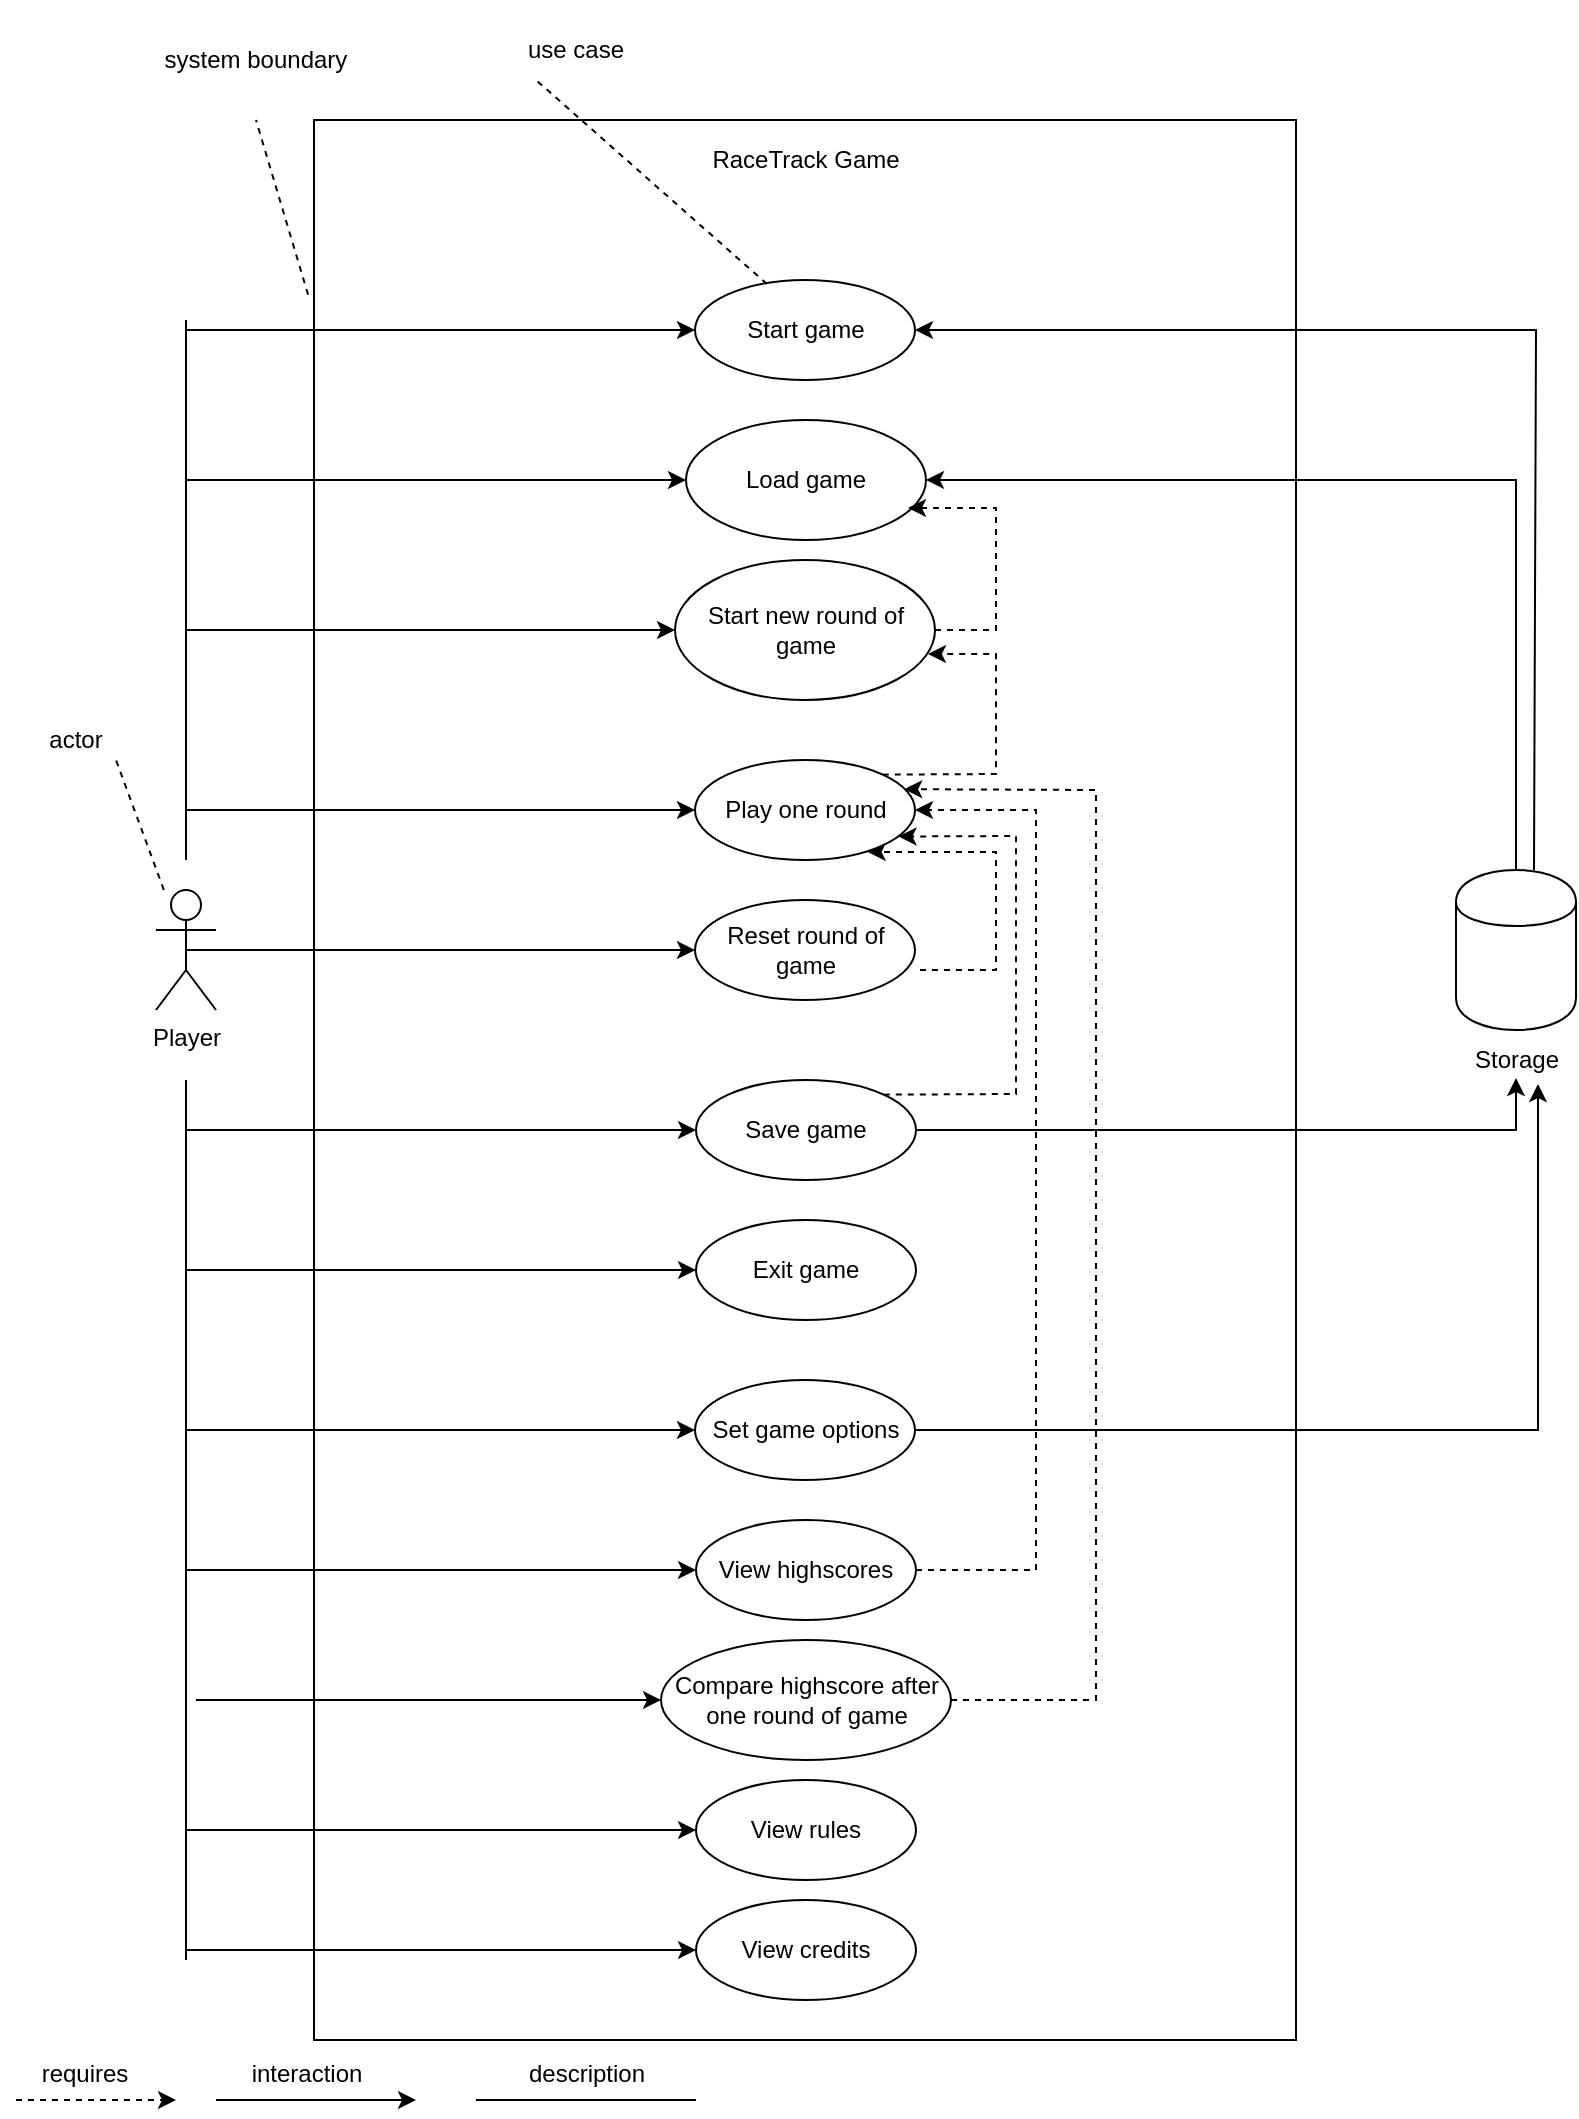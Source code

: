 <mxfile version="12.6.5" type="device"><diagram id="Kd3ltxgMWU7qiuK2d2xl" name="Page-1"><mxGraphModel dx="922" dy="717" grid="1" gridSize="10" guides="1" tooltips="1" connect="1" arrows="1" fold="1" page="1" pageScale="1" pageWidth="850" pageHeight="1100" math="0" shadow="0"><root><mxCell id="0"/><mxCell id="1" parent="0"/><mxCell id="-NIa0RCVg8bkMt-aD6hX-1" value="&lt;div&gt;Player&lt;/div&gt;&lt;div&gt;&lt;br&gt;&lt;/div&gt;" style="shape=umlActor;verticalLabelPosition=bottom;labelBackgroundColor=#ffffff;verticalAlign=top;html=1;outlineConnect=0;" parent="1" vertex="1"><mxGeometry x="90" y="475" width="30" height="60" as="geometry"/></mxCell><mxCell id="-NIa0RCVg8bkMt-aD6hX-2" value="" style="rounded=0;whiteSpace=wrap;html=1;" parent="1" vertex="1"><mxGeometry x="169" y="90" width="491" height="960" as="geometry"/></mxCell><mxCell id="-NIa0RCVg8bkMt-aD6hX-7" value="RaceTrack Game" style="text;html=1;strokeColor=none;fillColor=none;align=center;verticalAlign=middle;whiteSpace=wrap;rounded=0;" parent="1" vertex="1"><mxGeometry x="170" y="90" width="490" height="40" as="geometry"/></mxCell><mxCell id="-NIa0RCVg8bkMt-aD6hX-8" value="&lt;span style=&quot;white-space: normal&quot;&gt;Start game&lt;/span&gt;" style="ellipse;whiteSpace=wrap;html=1;" parent="1" vertex="1"><mxGeometry x="359.5" y="170" width="110" height="50" as="geometry"/></mxCell><mxCell id="-NIa0RCVg8bkMt-aD6hX-9" value="&lt;span style=&quot;white-space: normal&quot;&gt;Start new round of game&lt;/span&gt;" style="ellipse;whiteSpace=wrap;html=1;" parent="1" vertex="1"><mxGeometry x="349.5" y="310" width="130" height="70" as="geometry"/></mxCell><mxCell id="-NIa0RCVg8bkMt-aD6hX-10" value="&lt;span style=&quot;white-space: normal&quot;&gt;Load game&lt;/span&gt;" style="ellipse;whiteSpace=wrap;html=1;" parent="1" vertex="1"><mxGeometry x="355" y="240" width="120" height="60" as="geometry"/></mxCell><mxCell id="-NIa0RCVg8bkMt-aD6hX-14" value="" style="endArrow=classic;html=1;" parent="1" target="-NIa0RCVg8bkMt-aD6hX-8" edge="1"><mxGeometry width="50" height="50" relative="1" as="geometry"><mxPoint x="105" y="195" as="sourcePoint"/><mxPoint x="330" y="230" as="targetPoint"/><Array as="points"/></mxGeometry></mxCell><mxCell id="-NIa0RCVg8bkMt-aD6hX-15" value="" style="endArrow=classic;html=1;" parent="1" target="-NIa0RCVg8bkMt-aD6hX-10" edge="1"><mxGeometry width="50" height="50" relative="1" as="geometry"><mxPoint x="105" y="270" as="sourcePoint"/><mxPoint x="180" y="180" as="targetPoint"/></mxGeometry></mxCell><mxCell id="-NIa0RCVg8bkMt-aD6hX-16" value="" style="endArrow=classic;html=1;" parent="1" target="-NIa0RCVg8bkMt-aD6hX-9" edge="1"><mxGeometry width="50" height="50" relative="1" as="geometry"><mxPoint x="105" y="345" as="sourcePoint"/><mxPoint x="180" y="190" as="targetPoint"/></mxGeometry></mxCell><mxCell id="-NIa0RCVg8bkMt-aD6hX-17" value="&lt;div&gt;actor&lt;/div&gt;" style="text;html=1;strokeColor=none;fillColor=none;align=center;verticalAlign=middle;whiteSpace=wrap;rounded=0;" parent="1" vertex="1"><mxGeometry x="30" y="390" width="40" height="20" as="geometry"/></mxCell><mxCell id="-NIa0RCVg8bkMt-aD6hX-18" value="use case" style="text;html=1;strokeColor=none;fillColor=none;align=center;verticalAlign=middle;whiteSpace=wrap;rounded=0;" parent="1" vertex="1"><mxGeometry x="260" y="40" width="80" height="30" as="geometry"/></mxCell><mxCell id="-NIa0RCVg8bkMt-aD6hX-19" value="system boundary" style="text;html=1;strokeColor=none;fillColor=none;align=center;verticalAlign=middle;whiteSpace=wrap;rounded=0;" parent="1" vertex="1"><mxGeometry x="90" y="30" width="100" height="60" as="geometry"/></mxCell><mxCell id="-NIa0RCVg8bkMt-aD6hX-20" value="" style="endArrow=none;dashed=1;html=1;exitX=-0.006;exitY=0.091;exitDx=0;exitDy=0;exitPerimeter=0;" parent="1" source="-NIa0RCVg8bkMt-aD6hX-2" edge="1"><mxGeometry width="50" height="50" relative="1" as="geometry"><mxPoint x="90" y="140" as="sourcePoint"/><mxPoint x="140" y="90" as="targetPoint"/></mxGeometry></mxCell><mxCell id="-NIa0RCVg8bkMt-aD6hX-21" value="" style="endArrow=none;dashed=1;html=1;entryX=1;entryY=1;entryDx=0;entryDy=0;" parent="1" edge="1" target="-NIa0RCVg8bkMt-aD6hX-17" source="-NIa0RCVg8bkMt-aD6hX-1"><mxGeometry width="50" height="50" relative="1" as="geometry"><mxPoint x="80" y="220" as="sourcePoint"/><mxPoint x="60" y="195" as="targetPoint"/></mxGeometry></mxCell><mxCell id="-NIa0RCVg8bkMt-aD6hX-22" value="" style="endArrow=none;dashed=1;html=1;exitX=0.327;exitY=0.04;exitDx=0;exitDy=0;exitPerimeter=0;entryX=0.25;entryY=1;entryDx=0;entryDy=0;" parent="1" source="-NIa0RCVg8bkMt-aD6hX-8" edge="1" target="-NIa0RCVg8bkMt-aD6hX-18"><mxGeometry width="50" height="50" relative="1" as="geometry"><mxPoint x="430" y="410" as="sourcePoint"/><mxPoint x="480" y="360" as="targetPoint"/></mxGeometry></mxCell><mxCell id="bd_Maem6HJbgDF6pYySP-4" value="&lt;span style=&quot;white-space: normal&quot;&gt;Play one round&lt;/span&gt;" style="ellipse;whiteSpace=wrap;html=1;" vertex="1" parent="1"><mxGeometry x="359.5" y="410" width="110" height="50" as="geometry"/></mxCell><mxCell id="bd_Maem6HJbgDF6pYySP-5" value="" style="endArrow=classic;html=1;" edge="1" target="bd_Maem6HJbgDF6pYySP-4" parent="1"><mxGeometry width="50" height="50" relative="1" as="geometry"><mxPoint x="105" y="435" as="sourcePoint"/><mxPoint x="330" y="450" as="targetPoint"/><Array as="points"/></mxGeometry></mxCell><mxCell id="bd_Maem6HJbgDF6pYySP-6" value="&lt;span style=&quot;white-space: normal&quot;&gt;Reset round of game&lt;/span&gt;" style="ellipse;whiteSpace=wrap;html=1;" vertex="1" parent="1"><mxGeometry x="359.5" y="480" width="110" height="50" as="geometry"/></mxCell><mxCell id="bd_Maem6HJbgDF6pYySP-7" value="" style="endArrow=classic;html=1;exitX=0.5;exitY=0.5;exitDx=0;exitDy=0;exitPerimeter=0;" edge="1" target="bd_Maem6HJbgDF6pYySP-6" parent="1" source="-NIa0RCVg8bkMt-aD6hX-1"><mxGeometry width="50" height="50" relative="1" as="geometry"><mxPoint x="130" y="520" as="sourcePoint"/><mxPoint x="330" y="530" as="targetPoint"/><Array as="points"/></mxGeometry></mxCell><mxCell id="bd_Maem6HJbgDF6pYySP-10" value="&lt;span style=&quot;white-space: normal&quot;&gt;Save game&lt;/span&gt;" style="ellipse;whiteSpace=wrap;html=1;" vertex="1" parent="1"><mxGeometry x="360" y="570" width="110" height="50" as="geometry"/></mxCell><mxCell id="bd_Maem6HJbgDF6pYySP-11" value="" style="endArrow=classic;html=1;" edge="1" target="bd_Maem6HJbgDF6pYySP-10" parent="1"><mxGeometry width="50" height="50" relative="1" as="geometry"><mxPoint x="105" y="595" as="sourcePoint"/><mxPoint x="340" y="610" as="targetPoint"/><Array as="points"/></mxGeometry></mxCell><mxCell id="bd_Maem6HJbgDF6pYySP-12" value="&lt;span style=&quot;white-space: normal&quot;&gt;Set game options&lt;/span&gt;" style="ellipse;whiteSpace=wrap;html=1;" vertex="1" parent="1"><mxGeometry x="359.5" y="720" width="110" height="50" as="geometry"/></mxCell><mxCell id="bd_Maem6HJbgDF6pYySP-13" value="" style="endArrow=classic;html=1;" edge="1" target="bd_Maem6HJbgDF6pYySP-12" parent="1"><mxGeometry width="50" height="50" relative="1" as="geometry"><mxPoint x="105" y="745" as="sourcePoint"/><mxPoint x="350" y="710" as="targetPoint"/><Array as="points"/></mxGeometry></mxCell><mxCell id="bd_Maem6HJbgDF6pYySP-14" value="&lt;span style=&quot;white-space: normal&quot;&gt;Exit game&lt;/span&gt;" style="ellipse;whiteSpace=wrap;html=1;" vertex="1" parent="1"><mxGeometry x="360" y="640" width="110" height="50" as="geometry"/></mxCell><mxCell id="bd_Maem6HJbgDF6pYySP-15" value="" style="endArrow=classic;html=1;" edge="1" target="bd_Maem6HJbgDF6pYySP-14" parent="1"><mxGeometry width="50" height="50" relative="1" as="geometry"><mxPoint x="105" y="665" as="sourcePoint"/><mxPoint x="350" y="780" as="targetPoint"/><Array as="points"/></mxGeometry></mxCell><mxCell id="bd_Maem6HJbgDF6pYySP-16" value="&lt;span style=&quot;white-space: normal&quot;&gt;Compare highscore after one round of game&lt;/span&gt;" style="ellipse;whiteSpace=wrap;html=1;" vertex="1" parent="1"><mxGeometry x="342.5" y="850" width="145" height="60" as="geometry"/></mxCell><mxCell id="bd_Maem6HJbgDF6pYySP-17" value="" style="endArrow=classic;html=1;" edge="1" target="bd_Maem6HJbgDF6pYySP-16" parent="1"><mxGeometry width="50" height="50" relative="1" as="geometry"><mxPoint x="110" y="880" as="sourcePoint"/><mxPoint x="350" y="870" as="targetPoint"/><Array as="points"/></mxGeometry></mxCell><mxCell id="bd_Maem6HJbgDF6pYySP-18" value="&lt;span style=&quot;white-space: normal&quot;&gt;View highscores&lt;/span&gt;" style="ellipse;whiteSpace=wrap;html=1;" vertex="1" parent="1"><mxGeometry x="360" y="790" width="110" height="50" as="geometry"/></mxCell><mxCell id="bd_Maem6HJbgDF6pYySP-19" value="" style="endArrow=classic;html=1;strokeColor=#000000;jumpStyle=none;" edge="1" target="bd_Maem6HJbgDF6pYySP-18" parent="1"><mxGeometry width="50" height="50" relative="1" as="geometry"><mxPoint x="105" y="815" as="sourcePoint"/><mxPoint x="540" y="940" as="targetPoint"/><Array as="points"/></mxGeometry></mxCell><mxCell id="bd_Maem6HJbgDF6pYySP-20" value="&lt;span style=&quot;white-space: normal&quot;&gt;View credits&lt;/span&gt;" style="ellipse;whiteSpace=wrap;html=1;" vertex="1" parent="1"><mxGeometry x="360" y="980" width="110" height="50" as="geometry"/></mxCell><mxCell id="bd_Maem6HJbgDF6pYySP-21" value="" style="endArrow=classic;html=1;" edge="1" target="bd_Maem6HJbgDF6pYySP-20" parent="1"><mxGeometry width="50" height="50" relative="1" as="geometry"><mxPoint x="105" y="1005" as="sourcePoint"/><mxPoint x="400" y="1010" as="targetPoint"/><Array as="points"/></mxGeometry></mxCell><mxCell id="bd_Maem6HJbgDF6pYySP-26" value="&lt;span style=&quot;white-space: normal&quot;&gt;View rules&lt;/span&gt;" style="ellipse;whiteSpace=wrap;html=1;" vertex="1" parent="1"><mxGeometry x="360" y="920" width="110" height="50" as="geometry"/></mxCell><mxCell id="bd_Maem6HJbgDF6pYySP-27" value="" style="endArrow=classic;html=1;" edge="1" target="bd_Maem6HJbgDF6pYySP-26" parent="1"><mxGeometry width="50" height="50" relative="1" as="geometry"><mxPoint x="105" y="945" as="sourcePoint"/><mxPoint x="690" y="1150" as="targetPoint"/><Array as="points"/></mxGeometry></mxCell><mxCell id="bd_Maem6HJbgDF6pYySP-38" value="" style="endArrow=none;html=1;strokeColor=#000000;" edge="1" parent="1"><mxGeometry width="50" height="50" relative="1" as="geometry"><mxPoint x="105" y="190" as="sourcePoint"/><mxPoint x="105" y="460" as="targetPoint"/></mxGeometry></mxCell><mxCell id="bd_Maem6HJbgDF6pYySP-43" value="" style="endArrow=none;html=1;strokeColor=#000000;" edge="1" parent="1"><mxGeometry width="50" height="50" relative="1" as="geometry"><mxPoint x="105" y="570" as="sourcePoint"/><mxPoint x="105" y="1010" as="targetPoint"/></mxGeometry></mxCell><mxCell id="bd_Maem6HJbgDF6pYySP-44" value="" style="shape=cylinder;whiteSpace=wrap;html=1;boundedLbl=1;backgroundOutline=1;" vertex="1" parent="1"><mxGeometry x="740" y="465" width="60" height="80" as="geometry"/></mxCell><mxCell id="bd_Maem6HJbgDF6pYySP-45" value="Storage" style="text;html=1;align=center;verticalAlign=middle;resizable=0;points=[];autosize=1;" vertex="1" parent="1"><mxGeometry x="740" y="550" width="60" height="20" as="geometry"/></mxCell><mxCell id="bd_Maem6HJbgDF6pYySP-52" value="" style="endArrow=classic;html=1;strokeColor=#000000;rounded=0;entryX=0.925;entryY=0.733;entryDx=0;entryDy=0;entryPerimeter=0;exitX=1;exitY=0.5;exitDx=0;exitDy=0;dashed=1;" edge="1" parent="1" source="-NIa0RCVg8bkMt-aD6hX-9" target="-NIa0RCVg8bkMt-aD6hX-10"><mxGeometry width="50" height="50" relative="1" as="geometry"><mxPoint x="30" y="1120" as="sourcePoint"/><mxPoint x="80" y="1070" as="targetPoint"/><Array as="points"><mxPoint x="510" y="345"/><mxPoint x="510" y="284"/></Array></mxGeometry></mxCell><mxCell id="bd_Maem6HJbgDF6pYySP-53" value="" style="endArrow=classic;html=1;strokeColor=#000000;rounded=0;entryX=0.973;entryY=0.671;entryDx=0;entryDy=0;entryPerimeter=0;exitX=1;exitY=0;exitDx=0;exitDy=0;dashed=1;" edge="1" parent="1" source="bd_Maem6HJbgDF6pYySP-4" target="-NIa0RCVg8bkMt-aD6hX-9"><mxGeometry width="50" height="50" relative="1" as="geometry"><mxPoint x="470" y="433" as="sourcePoint"/><mxPoint x="475" y="367.5" as="targetPoint"/><Array as="points"><mxPoint x="510" y="417"/><mxPoint x="510" y="357"/></Array></mxGeometry></mxCell><mxCell id="bd_Maem6HJbgDF6pYySP-54" value="" style="endArrow=classic;html=1;strokeColor=#000000;rounded=0;exitX=0.975;exitY=0.333;exitDx=0;exitDy=0;exitPerimeter=0;entryX=0.785;entryY=0.921;entryDx=0;entryDy=0;entryPerimeter=0;dashed=1;" edge="1" parent="1" target="bd_Maem6HJbgDF6pYySP-4"><mxGeometry width="50" height="50" relative="1" as="geometry"><mxPoint x="472" y="514.98" as="sourcePoint"/><mxPoint x="460" y="450" as="targetPoint"/><Array as="points"><mxPoint x="510" y="515"/><mxPoint x="510" y="456"/></Array></mxGeometry></mxCell><mxCell id="bd_Maem6HJbgDF6pYySP-58" value="" style="endArrow=classic;html=1;strokeColor=#000000;rounded=0;exitX=1;exitY=0;exitDx=0;exitDy=0;entryX=0.925;entryY=0.765;entryDx=0;entryDy=0;entryPerimeter=0;dashed=1;" edge="1" parent="1" source="bd_Maem6HJbgDF6pYySP-10" target="bd_Maem6HJbgDF6pYySP-4"><mxGeometry width="50" height="50" relative="1" as="geometry"><mxPoint x="690" y="700" as="sourcePoint"/><mxPoint x="740" y="650" as="targetPoint"/><Array as="points"><mxPoint x="520" y="577"/><mxPoint x="520" y="448"/></Array></mxGeometry></mxCell><mxCell id="bd_Maem6HJbgDF6pYySP-59" value="" style="endArrow=classic;html=1;strokeColor=#000000;rounded=0;exitX=1;exitY=0.5;exitDx=0;exitDy=0;entryX=1;entryY=0.5;entryDx=0;entryDy=0;dashed=1;" edge="1" parent="1" source="bd_Maem6HJbgDF6pYySP-18" target="bd_Maem6HJbgDF6pYySP-4"><mxGeometry width="50" height="50" relative="1" as="geometry"><mxPoint x="30" y="1120" as="sourcePoint"/><mxPoint x="80" y="1070" as="targetPoint"/><Array as="points"><mxPoint x="530" y="815"/><mxPoint x="530" y="435"/></Array></mxGeometry></mxCell><mxCell id="bd_Maem6HJbgDF6pYySP-60" value="" style="endArrow=classic;html=1;strokeColor=#000000;rounded=0;exitX=1;exitY=0.5;exitDx=0;exitDy=0;entryX=0.951;entryY=0.292;entryDx=0;entryDy=0;entryPerimeter=0;dashed=1;" edge="1" parent="1" source="bd_Maem6HJbgDF6pYySP-16" target="bd_Maem6HJbgDF6pYySP-4"><mxGeometry width="50" height="50" relative="1" as="geometry"><mxPoint x="30" y="1120" as="sourcePoint"/><mxPoint x="80" y="1070" as="targetPoint"/><Array as="points"><mxPoint x="560" y="880"/><mxPoint x="560" y="425"/></Array></mxGeometry></mxCell><mxCell id="bd_Maem6HJbgDF6pYySP-62" value="" style="endArrow=classic;html=1;strokeColor=#000000;rounded=0;exitX=0.5;exitY=0;exitDx=0;exitDy=0;entryX=1;entryY=0.5;entryDx=0;entryDy=0;" edge="1" parent="1" source="bd_Maem6HJbgDF6pYySP-44" target="-NIa0RCVg8bkMt-aD6hX-10"><mxGeometry width="50" height="50" relative="1" as="geometry"><mxPoint x="30" y="1120" as="sourcePoint"/><mxPoint x="80" y="1070" as="targetPoint"/><Array as="points"><mxPoint x="770" y="270"/></Array></mxGeometry></mxCell><mxCell id="bd_Maem6HJbgDF6pYySP-63" value="" style="endArrow=classic;html=1;strokeColor=#000000;rounded=0;exitX=1;exitY=0.5;exitDx=0;exitDy=0;" edge="1" parent="1" source="bd_Maem6HJbgDF6pYySP-10"><mxGeometry width="50" height="50" relative="1" as="geometry"><mxPoint x="30" y="1120" as="sourcePoint"/><mxPoint x="770" y="569" as="targetPoint"/><Array as="points"><mxPoint x="770" y="595"/></Array></mxGeometry></mxCell><mxCell id="bd_Maem6HJbgDF6pYySP-64" value="" style="endArrow=classic;html=1;strokeColor=#000000;rounded=0;exitX=1;exitY=0.5;exitDx=0;exitDy=0;" edge="1" parent="1" source="bd_Maem6HJbgDF6pYySP-12"><mxGeometry width="50" height="50" relative="1" as="geometry"><mxPoint x="780" y="650" as="sourcePoint"/><mxPoint x="781" y="572" as="targetPoint"/><Array as="points"><mxPoint x="781" y="745"/></Array></mxGeometry></mxCell><mxCell id="bd_Maem6HJbgDF6pYySP-65" value="" style="endArrow=classic;html=1;strokeColor=#000000;rounded=0;entryX=1;entryY=0.5;entryDx=0;entryDy=0;exitX=0.65;exitY=0;exitDx=0;exitDy=0;exitPerimeter=0;" edge="1" parent="1" source="bd_Maem6HJbgDF6pYySP-44" target="-NIa0RCVg8bkMt-aD6hX-8"><mxGeometry width="50" height="50" relative="1" as="geometry"><mxPoint x="780" y="460" as="sourcePoint"/><mxPoint x="525" y="225" as="targetPoint"/><Array as="points"><mxPoint x="780" y="195"/></Array></mxGeometry></mxCell><mxCell id="bd_Maem6HJbgDF6pYySP-66" value="" style="endArrow=classic;html=1;dashed=1;strokeColor=#000000;" edge="1" parent="1"><mxGeometry width="50" height="50" relative="1" as="geometry"><mxPoint x="20" y="1080" as="sourcePoint"/><mxPoint x="100" y="1080" as="targetPoint"/></mxGeometry></mxCell><mxCell id="bd_Maem6HJbgDF6pYySP-67" value="requires" style="text;html=1;align=center;verticalAlign=middle;resizable=0;points=[];autosize=1;" vertex="1" parent="1"><mxGeometry x="24" y="1057" width="60" height="20" as="geometry"/></mxCell><mxCell id="bd_Maem6HJbgDF6pYySP-68" value="" style="endArrow=classic;html=1;strokeColor=#000000;" edge="1" parent="1"><mxGeometry width="50" height="50" relative="1" as="geometry"><mxPoint x="120" y="1080" as="sourcePoint"/><mxPoint x="220" y="1080" as="targetPoint"/></mxGeometry></mxCell><mxCell id="bd_Maem6HJbgDF6pYySP-69" value="interaction" style="text;html=1;align=center;verticalAlign=middle;resizable=0;points=[];autosize=1;" vertex="1" parent="1"><mxGeometry x="130" y="1057" width="70" height="20" as="geometry"/></mxCell><mxCell id="bd_Maem6HJbgDF6pYySP-70" value="" style="endArrow=none;html=1;strokeColor=#000000;" edge="1" parent="1"><mxGeometry width="50" height="50" relative="1" as="geometry"><mxPoint x="360" y="1080" as="sourcePoint"/><mxPoint x="250" y="1080" as="targetPoint"/></mxGeometry></mxCell><mxCell id="bd_Maem6HJbgDF6pYySP-71" value="description" style="text;html=1;align=center;verticalAlign=middle;resizable=0;points=[];autosize=1;" vertex="1" parent="1"><mxGeometry x="270" y="1057" width="70" height="20" as="geometry"/></mxCell></root></mxGraphModel></diagram></mxfile>